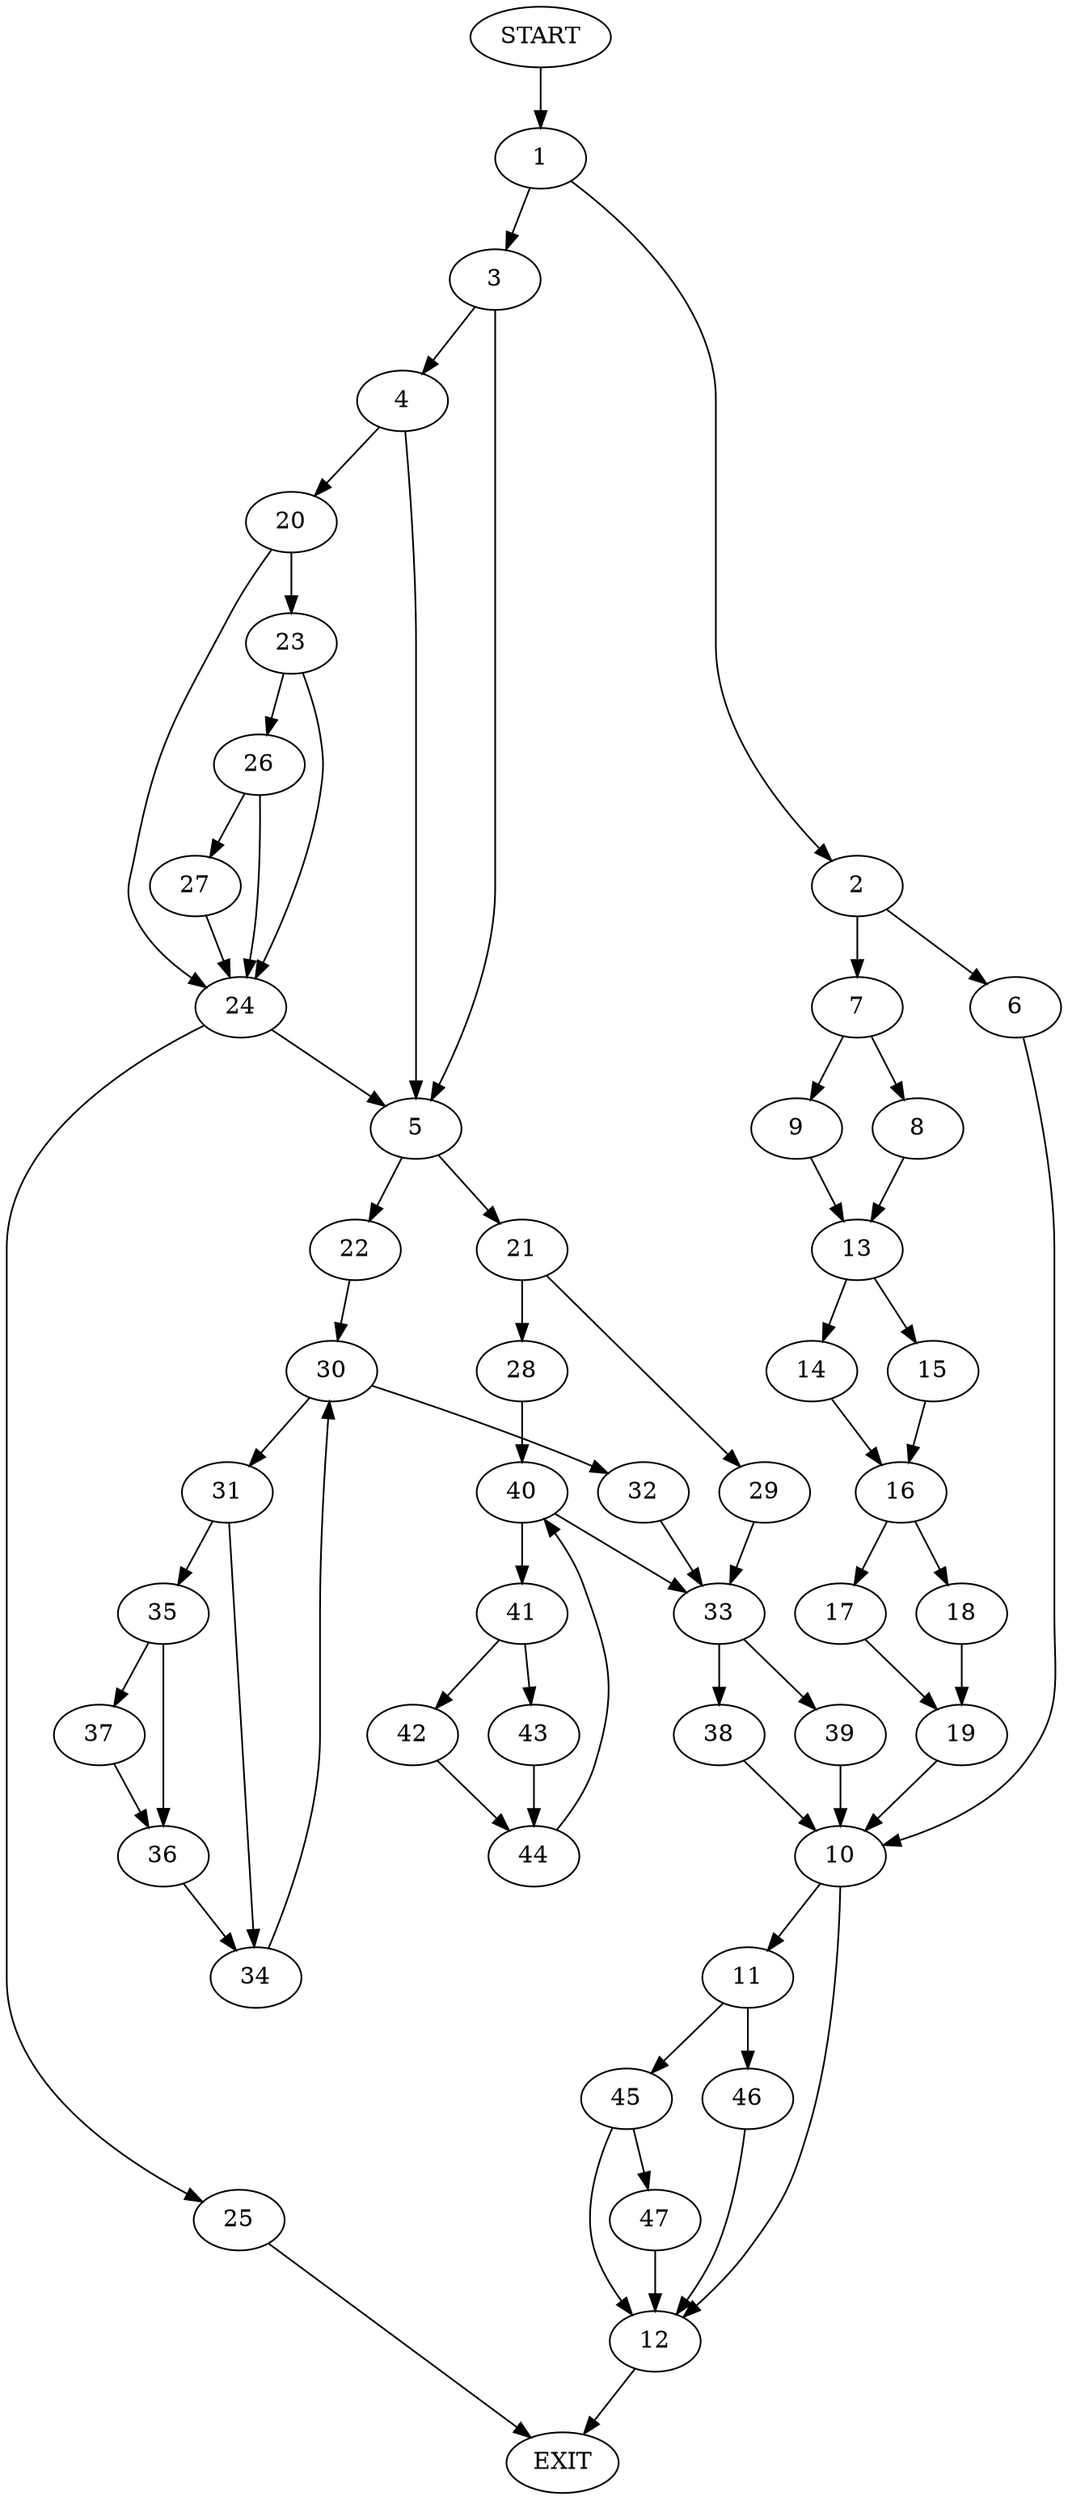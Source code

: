digraph {
0 [label="START"]
48 [label="EXIT"]
0 -> 1
1 -> 2
1 -> 3
3 -> 4
3 -> 5
2 -> 6
2 -> 7
7 -> 8
7 -> 9
6 -> 10
10 -> 11
10 -> 12
9 -> 13
8 -> 13
13 -> 14
13 -> 15
14 -> 16
15 -> 16
16 -> 17
16 -> 18
18 -> 19
17 -> 19
19 -> 10
4 -> 5
4 -> 20
5 -> 21
5 -> 22
20 -> 23
20 -> 24
24 -> 5
24 -> 25
23 -> 24
23 -> 26
26 -> 27
26 -> 24
27 -> 24
25 -> 48
21 -> 28
21 -> 29
22 -> 30
30 -> 31
30 -> 32
32 -> 33
31 -> 34
31 -> 35
34 -> 30
35 -> 36
35 -> 37
37 -> 36
36 -> 34
33 -> 38
33 -> 39
28 -> 40
29 -> 33
40 -> 41
40 -> 33
41 -> 42
41 -> 43
43 -> 44
42 -> 44
44 -> 40
39 -> 10
38 -> 10
11 -> 45
11 -> 46
12 -> 48
45 -> 47
45 -> 12
46 -> 12
47 -> 12
}
